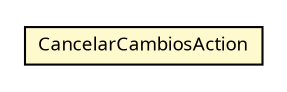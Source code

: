 #!/usr/local/bin/dot
#
# Class diagram 
# Generated by UMLGraph version R5_6 (http://www.umlgraph.org/)
#

digraph G {
	edge [fontname="Trebuchet MS",fontsize=10,labelfontname="Trebuchet MS",labelfontsize=10];
	node [fontname="Trebuchet MS",fontsize=10,shape=plaintext];
	nodesep=0.25;
	ranksep=0.5;
	// se.cambio.cds.gdl.editor.view.frame.GDLEditorFrame.CancelarCambiosAction
	c200703 [label=<<table title="se.cambio.cds.gdl.editor.view.frame.GDLEditorFrame.CancelarCambiosAction" border="0" cellborder="1" cellspacing="0" cellpadding="2" port="p" bgcolor="lemonChiffon" href="./GDLEditorFrame.CancelarCambiosAction.html">
		<tr><td><table border="0" cellspacing="0" cellpadding="1">
<tr><td align="center" balign="center"><font face="Trebuchet MS"> CancelarCambiosAction </font></td></tr>
		</table></td></tr>
		</table>>, URL="./GDLEditorFrame.CancelarCambiosAction.html", fontname="Trebuchet MS", fontcolor="black", fontsize=9.0];
}

